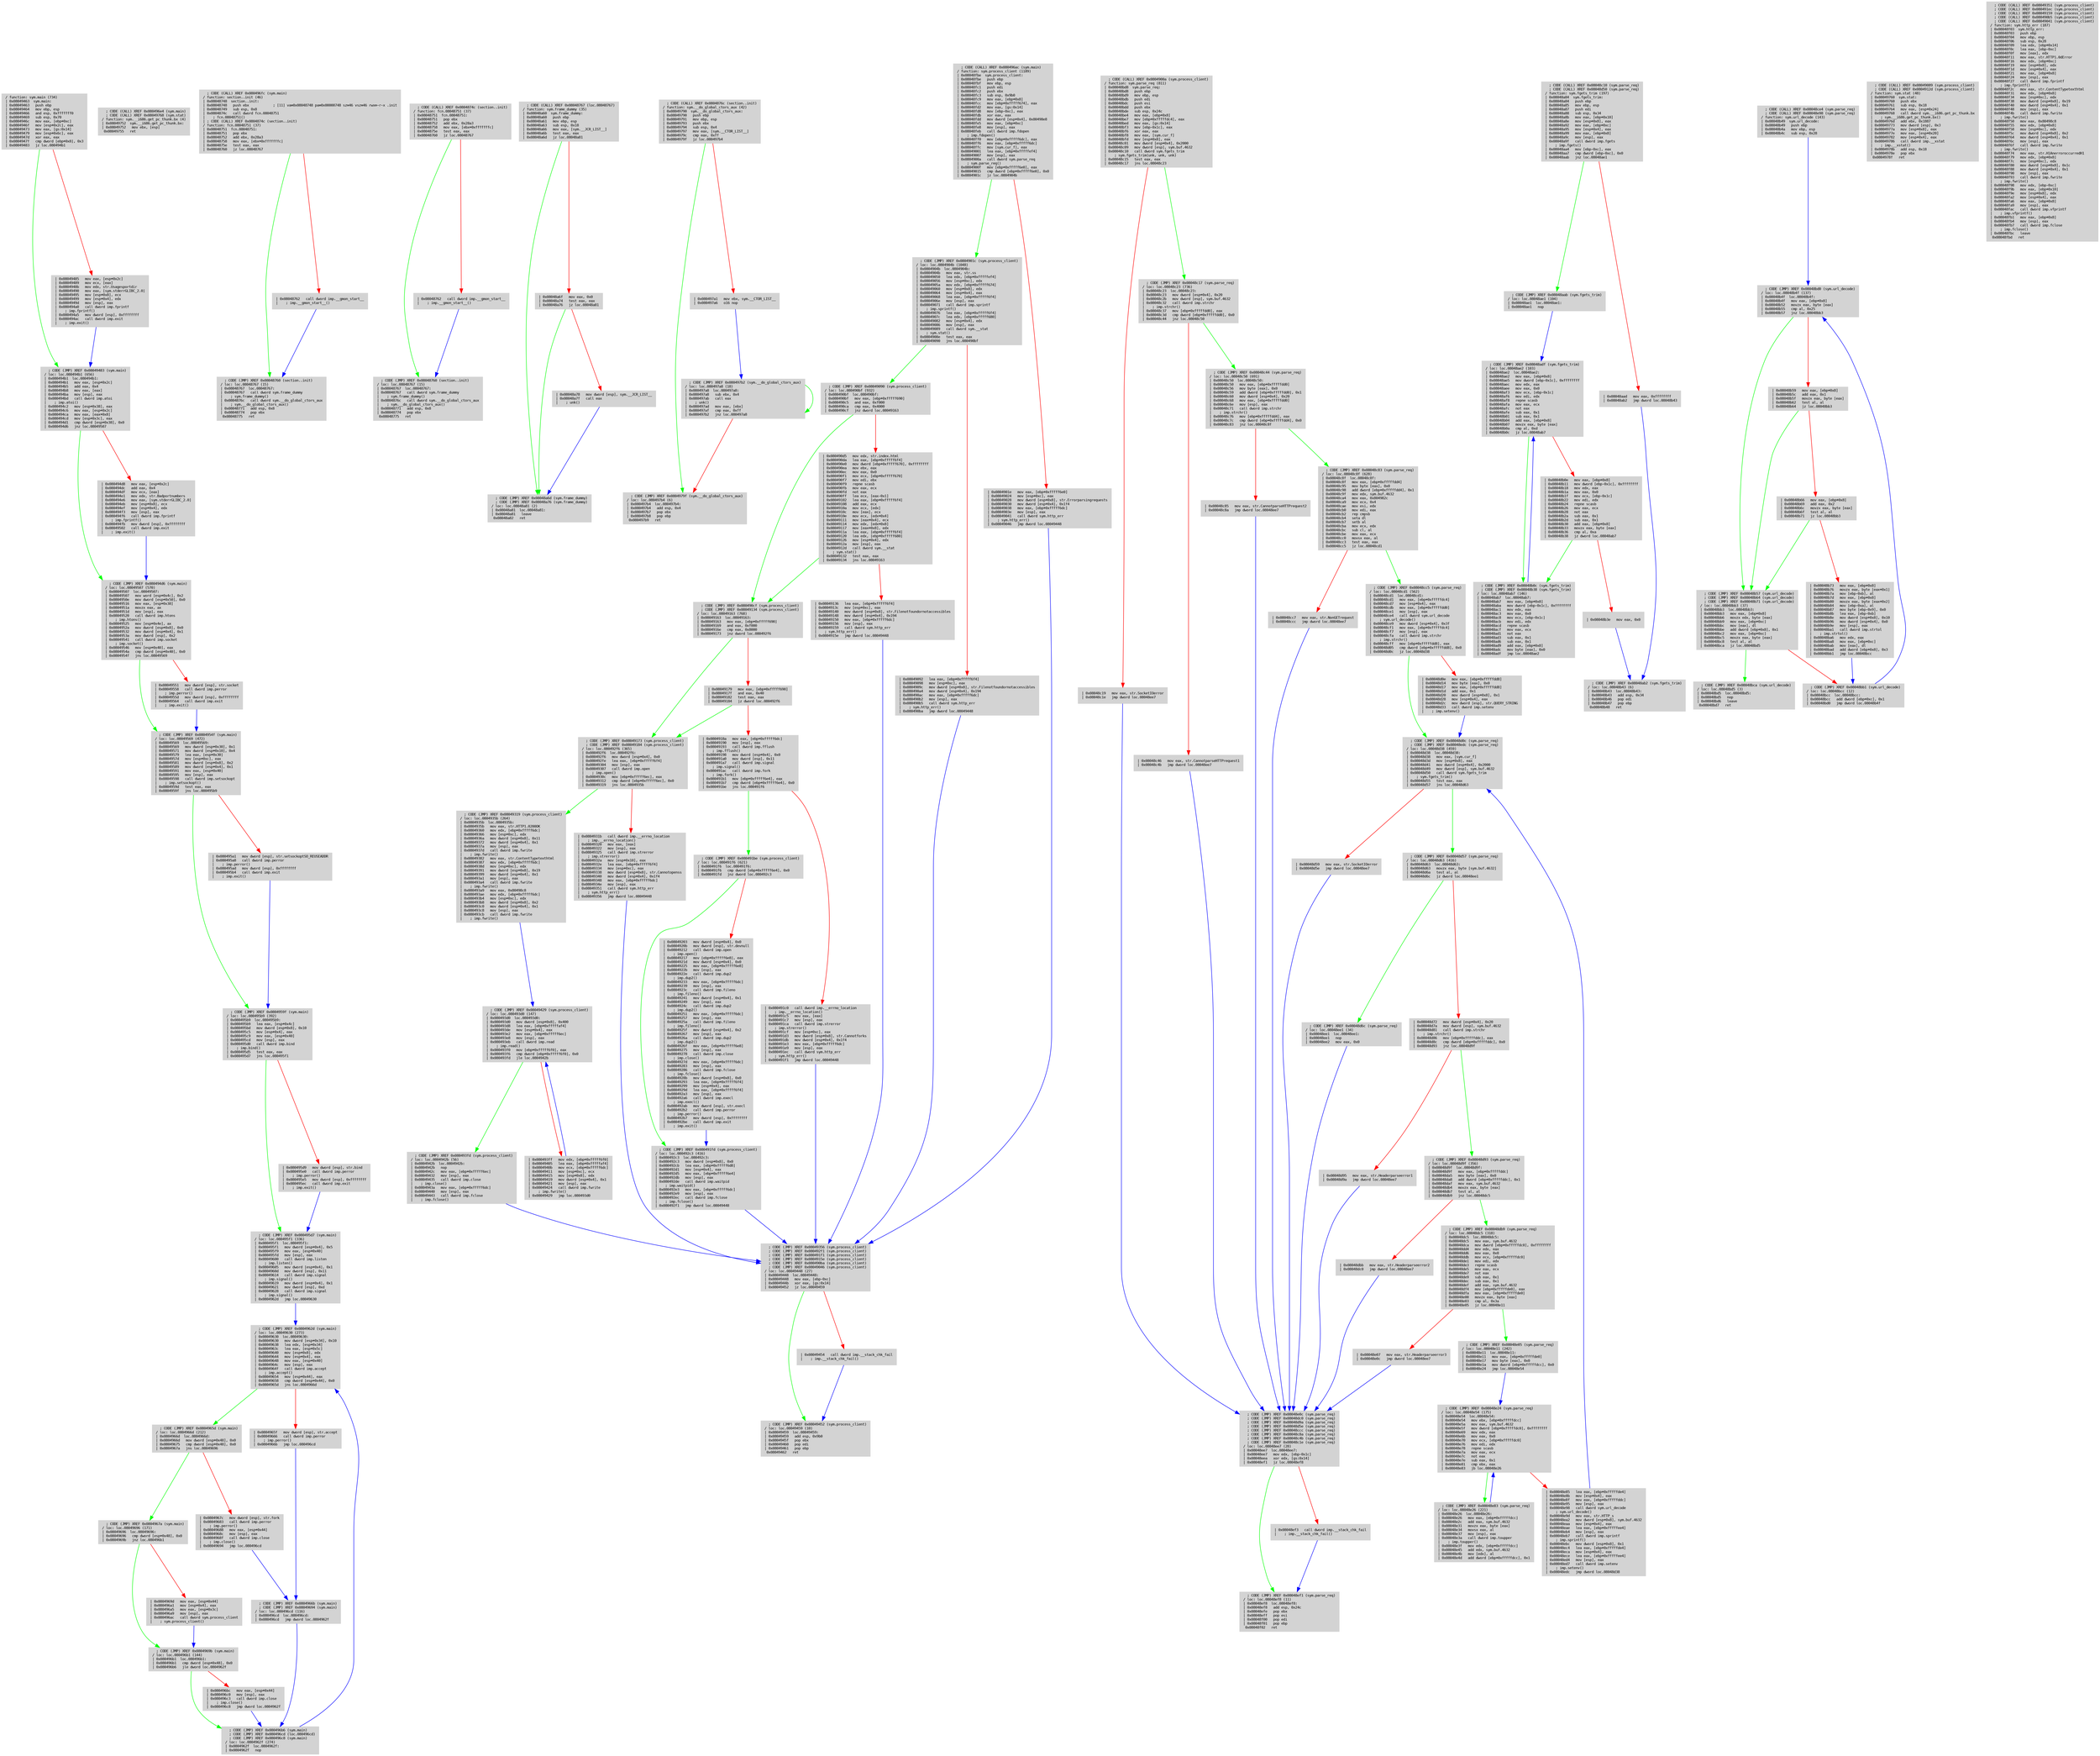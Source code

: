 digraph code {
	graph [bgcolor=white];
	node [color=lightgray, style=filled shape=box fontname="Courier" fontsize="8"];
	"0x08049463_0x08049463" -> "0x08049463_0x080494b1" [color="green"];
	"0x08049463_0x08049463" -> "0x08049463_0x08049485" [color="red"];
 "0x08049463_0x08049463" [URL="sym.main/0x08049463" color="lightgray", label="/ function: sym.main (734)\l| 0x08049463  sym.main:\l| 0x08049463   push ebp\l| 0x08049464   mov ebp, esp\l| 0x08049466   and esp, 0xfffffff0\l| 0x08049469   sub esp, 0x70\l| 0x0804946c   mov eax, [ebp+0xc]\l| 0x0804946f   mov [esp+0x2c], eax\l| 0x08049473   mov eax, [gs:0x14]\l| 0x08049479   mov [esp+0x6c], eax\l| 0x0804947d   xor eax, eax\l| 0x0804947f   cmp dword [ebp+0x8], 0x3\l| 0x08049483   jz loc.080494b1\l"]
	"0x08049463_0x08049485" -> "0x08049463_0x080494b1" [color="blue"];
 "0x08049463_0x08049485" [URL="sym.main/0x08049485" color="lightgray", label="| 0x08049485   mov eax, [esp+0x2c]\l| 0x08049489   mov ecx, [eax]\l| 0x0804948b   mov edx, str.Usagesportdir\l| 0x08049490   mov eax, [sym.stderrGLIBC_2.0]\l| 0x08049495   mov [esp+0x8], ecx\l| 0x08049499   mov [esp+0x4], edx\l| 0x0804949d   mov [esp], eax\l| 0x080494a0   call dword imp.fprintf\l|    ; imp.fprintf()\l| 0x080494a5   mov dword [esp], 0xffffffff\l| 0x080494ac   call dword imp.exit\l|    ; imp.exit()\l"]
	"0x08049463_0x080494b1" -> "0x08049463_0x08049507" [color="green"];
	"0x08049463_0x080494b1" -> "0x08049463_0x080494d8" [color="red"];
 "0x08049463_0x080494b1" [URL="sym.main/0x080494b1" color="lightgray", label="  ; CODE (JMP) XREF 0x08049483 (sym.main)\l/ loc: loc.080494b1 (656)\l| 0x080494b1  loc.080494b1:\l| 0x080494b1   mov eax, [esp+0x2c]\l| 0x080494b5   add eax, 0x4\l| 0x080494b8   mov eax, [eax]\l| 0x080494ba   mov [esp], eax\l| 0x080494bd   call dword imp.atoi\l|    ; imp.atoi()\l| 0x080494c2   mov [esp+0x38], eax\l| 0x080494c6   mov eax, [esp+0x2c]\l| 0x080494ca   mov eax, [eax+0x8]\l| 0x080494cd   mov [esp+0x3c], eax\l| 0x080494d1   cmp dword [esp+0x38], 0x0\l| 0x080494d6   jnz loc.08049507\l"]
	"0x08049463_0x080494d8" -> "0x08049463_0x08049507" [color="blue"];
 "0x08049463_0x080494d8" [URL="sym.main/0x080494d8" color="lightgray", label="| 0x080494d8   mov eax, [esp+0x2c]\l| 0x080494dc   add eax, 0x4\l| 0x080494df   mov ecx, [eax]\l| 0x080494e1   mov edx, str.Badportnumbers\l| 0x080494e6   mov eax, [sym.stderrGLIBC_2.0]\l| 0x080494eb   mov [esp+0x8], ecx\l| 0x080494ef   mov [esp+0x4], edx\l| 0x080494f3   mov [esp], eax\l| 0x080494f6   call dword imp.fprintf\l|    ; imp.fprintf()\l| 0x080494fb   mov dword [esp], 0xffffffff\l| 0x08049502   call dword imp.exit\l|    ; imp.exit()\l"]
	"0x08049463_0x08049507" -> "0x08049463_0x08049569" [color="green"];
	"0x08049463_0x08049507" -> "0x08049463_0x08049551" [color="red"];
 "0x08049463_0x08049507" [URL="sym.main/0x08049507" color="lightgray", label="  ; CODE (JMP) XREF 0x080494d6 (sym.main)\l/ loc: loc.08049507 (570)\l| 0x08049507  loc.08049507:\l| 0x08049507   mov word [esp+0x4c], 0x2\l| 0x0804950e   mov dword [esp+0x50], 0x0\l| 0x08049516   mov eax, [esp+0x38]\l| 0x0804951a   movzx eax, ax\l| 0x0804951d   mov [esp], eax\l| 0x08049520   call dword imp.htons\l|    ; imp.htons()\l| 0x08049525   mov [esp+0x4e], ax\l| 0x0804952a   mov dword [esp+0x8], 0x0\l| 0x08049532   mov dword [esp+0x4], 0x1\l| 0x0804953a   mov dword [esp], 0x2\l| 0x08049541   call dword imp.socket\l|    ; imp.socket()\l| 0x08049546   mov [esp+0x40], eax\l| 0x0804954a   cmp dword [esp+0x40], 0x0\l| 0x0804954f   jns loc.08049569\l"]
	"0x08049463_0x08049551" -> "0x08049463_0x08049569" [color="blue"];
 "0x08049463_0x08049551" [URL="sym.main/0x08049551" color="lightgray", label="| 0x08049551   mov dword [esp], str.socket\l| 0x08049558   call dword imp.perror\l|    ; imp.perror()\l| 0x0804955d   mov dword [esp], 0xffffffff\l| 0x08049564   call dword imp.exit\l|    ; imp.exit()\l"]
	"0x08049463_0x08049569" -> "0x08049463_0x080495b9" [color="green"];
	"0x08049463_0x08049569" -> "0x08049463_0x080495a1" [color="red"];
 "0x08049463_0x08049569" [URL="sym.main/0x08049569" color="lightgray", label="  ; CODE (JMP) XREF 0x0804954f (sym.main)\l/ loc: loc.08049569 (472)\l| 0x08049569  loc.08049569:\l| 0x08049569   mov dword [esp+0x30], 0x1\l| 0x08049571   mov dword [esp+0x10], 0x4\l| 0x08049579   lea eax, [esp+0x30]\l| 0x0804957d   mov [esp+0xc], eax\l| 0x08049581   mov dword [esp+0x8], 0x2\l| 0x08049589   mov dword [esp+0x4], 0x1\l| 0x08049591   mov eax, [esp+0x40]\l| 0x08049595   mov [esp], eax\l| 0x08049598   call dword imp.setsockopt\l|    ; imp.setsockopt()\l| 0x0804959d   test eax, eax\l| 0x0804959f   jns loc.080495b9\l"]
	"0x08049463_0x080495a1" -> "0x08049463_0x080495b9" [color="blue"];
 "0x08049463_0x080495a1" [URL="sym.main/0x080495a1" color="lightgray", label="| 0x080495a1   mov dword [esp], str.setsockoptSO_REUSEADDR\l| 0x080495a8   call dword imp.perror\l|    ; imp.perror()\l| 0x080495ad   mov dword [esp], 0xffffffff\l| 0x080495b4   call dword imp.exit\l|    ; imp.exit()\l"]
	"0x08049463_0x080495b9" -> "0x08049463_0x080495f1" [color="green"];
	"0x08049463_0x080495b9" -> "0x08049463_0x080495d9" [color="red"];
 "0x08049463_0x080495b9" [URL="sym.main/0x080495b9" color="lightgray", label="  ; CODE (JMP) XREF 0x0804959f (sym.main)\l/ loc: loc.080495b9 (392)\l| 0x080495b9  loc.080495b9:\l| 0x080495b9   lea eax, [esp+0x4c]\l| 0x080495bd   mov dword [esp+0x8], 0x10\l| 0x080495c5   mov [esp+0x4], eax\l| 0x080495c9   mov eax, [esp+0x40]\l| 0x080495cd   mov [esp], eax\l| 0x080495d0   call dword imp.bind\l|    ; imp.bind()\l| 0x080495d5   test eax, eax\l| 0x080495d7   jns loc.080495f1\l"]
	"0x08049463_0x080495d9" -> "0x08049463_0x080495f1" [color="blue"];
 "0x08049463_0x080495d9" [URL="sym.main/0x080495d9" color="lightgray", label="| 0x080495d9   mov dword [esp], str.bind\l| 0x080495e0   call dword imp.perror\l|    ; imp.perror()\l| 0x080495e5   mov dword [esp], 0xffffffff\l| 0x080495ec   call dword imp.exit\l|    ; imp.exit()\l"]
	"0x08049463_0x080495f1" -> "0x08049463_0x08049630" [color="blue"];
 "0x08049463_0x080495f1" [URL="sym.main/0x080495f1" color="lightgray", label="  ; CODE (JMP) XREF 0x080495d7 (sym.main)\l/ loc: loc.080495f1 (336)\l| 0x080495f1  loc.080495f1:\l| 0x080495f1   mov dword [esp+0x4], 0x5\l| 0x080495f9   mov eax, [esp+0x40]\l| 0x080495fd   mov [esp], eax\l| 0x08049600   call dword imp.listen\l|    ; imp.listen()\l| 0x08049605   mov dword [esp+0x4], 0x1\l| 0x0804960d   mov dword [esp], 0x11\l| 0x08049614   call dword imp.signal\l|    ; imp.signal()\l| 0x08049619   mov dword [esp+0x4], 0x1\l| 0x08049621   mov dword [esp], 0xd\l| 0x08049628   call dword imp.signal\l|    ; imp.signal()\l| 0x0804962d   jmp loc.08049630\l"]
	"0x08049463_0x0804962f" -> "0x08049463_0x08049630" [color="blue"];
 "0x08049463_0x0804962f" [URL="sym.main/0x0804962f" color="lightgray", label="  ; CODE (JMP) XREF 0x080496b6 (sym.main)\l  ; CODE (JMP) XREF 0x080496cd (loc.080496cd)\l  ; CODE (JMP) XREF 0x080496c8 (sym.main)\l/ loc: loc.0804962f (274)\l| 0x0804962f  loc.0804962f:\l| 0x0804962f   nop\l"]
	"0x08049463_0x08049630" -> "0x08049463_0x0804966d" [color="green"];
	"0x08049463_0x08049630" -> "0x08049463_0x0804965f" [color="red"];
 "0x08049463_0x08049630" [URL="sym.main/0x08049630" color="lightgray", label="  ; CODE (JMP) XREF 0x0804962d (sym.main)\l/ loc: loc.08049630 (273)\l| 0x08049630  loc.08049630:\l| 0x08049630   mov dword [esp+0x34], 0x10\l| 0x08049638   lea edx, [esp+0x34]\l| 0x0804963c   lea eax, [esp+0x5c]\l| 0x08049640   mov [esp+0x8], edx\l| 0x08049644   mov [esp+0x4], eax\l| 0x08049648   mov eax, [esp+0x40]\l| 0x0804964c   mov [esp], eax\l| 0x0804964f   call dword imp.accept\l|    ; imp.accept()\l| 0x08049654   mov [esp+0x44], eax\l| 0x08049658   cmp dword [esp+0x44], 0x0\l| 0x0804965d   jns loc.0804966d\l"]
	"0x08049463_0x0804965f" -> "0x08049463_0x080496cd" [color="blue"];
 "0x08049463_0x0804965f" [URL="sym.main/0x0804965f" color="lightgray", label="| 0x0804965f   mov dword [esp], str.accept\l| 0x08049666   call dword imp.perror\l|    ; imp.perror()\l| 0x0804966b   jmp loc.080496cd\l"]
	"0x08049463_0x0804966d" -> "0x08049463_0x08049696" [color="green"];
	"0x08049463_0x0804966d" -> "0x08049463_0x0804967c" [color="red"];
 "0x08049463_0x0804966d" [URL="sym.main/0x0804966d" color="lightgray", label="  ; CODE (JMP) XREF 0x0804965d (sym.main)\l/ loc: loc.0804966d (212)\l| 0x0804966d  loc.0804966d:\l| 0x0804966d   mov dword [esp+0x48], 0x0\l| 0x08049675   cmp dword [esp+0x48], 0x0\l| 0x0804967a   jns loc.08049696\l"]
	"0x08049463_0x0804967c" -> "0x08049463_0x080496cd" [color="blue"];
 "0x08049463_0x0804967c" [URL="sym.main/0x0804967c" color="lightgray", label="| 0x0804967c   mov dword [esp], str.fork\l| 0x08049683   call dword imp.perror\l|    ; imp.perror()\l| 0x08049688   mov eax, [esp+0x44]\l| 0x0804968c   mov [esp], eax\l| 0x0804968f   call dword imp.close\l|    ; imp.close()\l| 0x08049694   jmp loc.080496cd\l"]
	"0x08049463_0x08049696" -> "0x08049463_0x080496b1" [color="green"];
	"0x08049463_0x08049696" -> "0x08049463_0x0804969d" [color="red"];
 "0x08049463_0x08049696" [URL="sym.main/0x08049696" color="lightgray", label="  ; CODE (JMP) XREF 0x0804967a (sym.main)\l/ loc: loc.08049696 (171)\l| 0x08049696  loc.08049696:\l| 0x08049696   cmp dword [esp+0x48], 0x0\l| 0x0804969b   jnz loc.080496b1\l"]
	"0x08049463_0x0804969d" -> "0x08049463_0x080496b1" [color="blue"];
 "0x08049463_0x0804969d" [URL="sym.main/0x0804969d" color="lightgray", label="| 0x0804969d   mov eax, [esp+0x44]\l| 0x080496a1   mov [esp+0x4], eax\l| 0x080496a5   mov eax, [esp+0x3c]\l| 0x080496a9   mov [esp], eax\l| 0x080496ac   call dword sym.process_client\l|    ; sym.process_client()\l"]
	"0x08049463_0x080496b1" -> "0x08049463_0x0804962f" [color="green"];
	"0x08049463_0x080496b1" -> "0x08049463_0x080496bc" [color="red"];
 "0x08049463_0x080496b1" [URL="sym.main/0x080496b1" color="lightgray", label="  ; CODE (JMP) XREF 0x0804969b (sym.main)\l/ loc: loc.080496b1 (144)\l| 0x080496b1  loc.080496b1:\l| 0x080496b1   cmp dword [esp+0x48], 0x0\l| 0x080496b6   jle dword loc.0804962f\l"]
	"0x08049463_0x080496bc" -> "0x08049463_0x0804962f" [color="blue"];
 "0x08049463_0x080496bc" [URL="sym.main/0x080496bc" color="lightgray", label="| 0x080496bc   mov eax, [esp+0x44]\l| 0x080496c0   mov [esp], eax\l| 0x080496c3   call dword imp.close\l|    ; imp.close()\l| 0x080496c8   jmp dword loc.0804962f\l"]
	"0x08049463_0x080496cd" -> "0x08049463_0x0804962f" [color="blue"];
 "0x08049463_0x080496cd" [URL="sym.main/0x080496cd" color="lightgray", label="  ; CODE (JMP) XREF 0x0804966b (sym.main)\l  ; CODE (JMP) XREF 0x08049694 (sym.main)\l/ loc: loc.080496cd (116)\l| 0x080496cd  loc.080496cd:\l| 0x080496cd   jmp dword loc.0804962f\l"]
 "0x08049752_0x08049752" [URL="sym.__i686.get_pc_thunk.bx/0x08049752" color="lightgray", label="  ; CODE (CALL) XREF 0x080496e4 (sym.main)\l  ; CODE (CALL) XREF 0x08049768 (sym.stat)\l/ function: sym.__i686.get_pc_thunk.bx (4)\l| 0x08049752  sym.__i686.get_pc_thunk.bx:\l| 0x08049752   mov ebx, [esp]\l\ 0x08049755   ret\l"]
	"0x08048748_0x08048748" -> "0x08048748_0x08048767" [color="green"];
	"0x08048748_0x08048748" -> "0x08048748_0x08048762" [color="red"];
 "0x08048748_0x08048748" [URL="section..init/0x08048748" color="lightgray", label="  ; CODE (CALL) XREF 0x080496fc (sym.main)\l/ function: section..init (46)\l| 0x08048748  section..init:\l| 0x08048748   push ebx            ; [11] va=0x08048748 pa=0x00000748 sz=46 vsz=46 rwx=-r-x .init\l| 0x08048749   sub esp, 0x8\l| 0x0804874c   call dword fcn.08048751\l|    ; fcn.08048751()\l| ; CODE (CALL) XREF 0x0804874c (section..init)\l/ function: fcn.08048751 (37)\l| 0x08048751  fcn.08048751:\l| 0x08048751   pop ebx\l| 0x08048752   add ebx, 0x28a3\l| 0x08048758   mov eax, [ebx+0xfffffffc]\l| 0x0804875e   test eax, eax\l| 0x08048760   jz loc.08048767\l"]
	"0x08048748_0x08048762" -> "0x08048748_0x08048767" [color="blue"];
 "0x08048748_0x08048762" [URL="section..init/0x08048762" color="lightgray", label="| 0x08048762   call dword imp.__gmon_start__\l|    ; imp.__gmon_start__()\l"]
 "0x08048748_0x08048767" [URL="section..init/0x08048767" color="lightgray", label="  ; CODE (JMP) XREF 0x08048760 (section..init)\l/ loc: loc.08048767 (15)\l| 0x08048767  loc.08048767:\l| 0x08048767   call dword sym.frame_dummy\l|    ; sym.frame_dummy()\l| 0x0804876c   call dword sym.__do_global_ctors_aux\l|    ; sym.__do_global_ctors_aux()\l| 0x08048771   add esp, 0x8\l| 0x08048774   pop ebx\l\ 0x08048775   ret\l"]
	"0x08048751_0x08048751" -> "0x08048751_0x08048767" [color="green"];
	"0x08048751_0x08048751" -> "0x08048751_0x08048762" [color="red"];
 "0x08048751_0x08048751" [URL="fcn.08048751/0x08048751" color="lightgray", label="  ; CODE (CALL) XREF 0x0804874c (section..init)\l/ function: fcn.08048751 (37)\l| 0x08048751  fcn.08048751:\l| 0x08048751   pop ebx\l| 0x08048752   add ebx, 0x28a3\l| 0x08048758   mov eax, [ebx+0xfffffffc]\l| 0x0804875e   test eax, eax\l| 0x08048760   jz loc.08048767\l"]
	"0x08048751_0x08048762" -> "0x08048751_0x08048767" [color="blue"];
 "0x08048751_0x08048762" [URL="fcn.08048751/0x08048762" color="lightgray", label="| 0x08048762   call dword imp.__gmon_start__\l|    ; imp.__gmon_start__()\l"]
 "0x08048751_0x08048767" [URL="fcn.08048751/0x08048767" color="lightgray", label="  ; CODE (JMP) XREF 0x08048760 (section..init)\l/ loc: loc.08048767 (15)\l| 0x08048767  loc.08048767:\l| 0x08048767   call dword sym.frame_dummy\l|    ; sym.frame_dummy()\l| 0x0804876c   call dword sym.__do_global_ctors_aux\l|    ; sym.__do_global_ctors_aux()\l| 0x08048771   add esp, 0x8\l| 0x08048774   pop ebx\l\ 0x08048775   ret\l"]
	"0x08048a60_0x08048a60" -> "0x08048a60_0x08048a81" [color="green"];
	"0x08048a60_0x08048a60" -> "0x08048a60_0x08048a6f" [color="red"];
 "0x08048a60_0x08048a60" [URL="sym.frame_dummy/0x08048a60" color="lightgray", label="  ; CODE (CALL) XREF 0x08048767 (loc.08048767)\l/ function: sym.frame_dummy (35)\l| 0x08048a60  sym.frame_dummy:\l| 0x08048a60   push ebp\l| 0x08048a61   mov ebp, esp\l| 0x08048a63   sub esp, 0x18\l| 0x08048a66   mov eax, [sym.__JCR_LIST__]\l| 0x08048a6b   test eax, eax\l| 0x08048a6d   jz loc.08048a81\l"]
	"0x08048a60_0x08048a6f" -> "0x08048a60_0x08048a81" [color="green"];
	"0x08048a60_0x08048a6f" -> "0x08048a60_0x08048a78" [color="red"];
 "0x08048a60_0x08048a6f" [URL="sym.frame_dummy/0x08048a6f" color="lightgray", label="| 0x08048a6f   mov eax, 0x0\l| 0x08048a74   test eax, eax\l| 0x08048a76   jz loc.08048a81\l"]
	"0x08048a60_0x08048a78" -> "0x08048a60_0x08048a81" [color="blue"];
 "0x08048a60_0x08048a78" [URL="sym.frame_dummy/0x08048a78" color="lightgray", label="| 0x08048a78   mov dword [esp], sym.__JCR_LIST__\l| 0x08048a7f   call eax\l|    ; unk()\l"]
 "0x08048a60_0x08048a81" [URL="sym.frame_dummy/0x08048a81" color="lightgray", label="  ; CODE (JMP) XREF 0x08048a6d (sym.frame_dummy)\l  ; CODE (JMP) XREF 0x08048a76 (sym.frame_dummy)\l/ loc: loc.08048a81 (2)\l| 0x08048a81  loc.08048a81:\l| 0x08048a81   leave\l\ 0x08048a82   ret\l"]
	"0x08049790_0x08049790" -> "0x08049790_0x080497b4" [color="green"];
	"0x08049790_0x08049790" -> "0x08049790_0x080497a1" [color="red"];
 "0x08049790_0x08049790" [URL="sym.__do_global_ctors_aux/0x08049790" color="lightgray", label="  ; CODE (CALL) XREF 0x0804876c (section..init)\l/ function: sym.__do_global_ctors_aux (42)\l| 0x08049790  sym.__do_global_ctors_aux:\l| 0x08049790   push ebp\l| 0x08049791   mov ebp, esp\l| 0x08049793   push ebx\l| 0x08049794   sub esp, 0x4\l| 0x08049797   mov eax, [sym.__CTOR_LIST__]\l| 0x0804979c   cmp eax, 0xff\l| 0x0804979f   jz loc.080497b4\l"]
	"0x08049790_0x080497a1" -> "0x08049790_0x080497a8" [color="blue"];
 "0x08049790_0x080497a1" [URL="sym.__do_global_ctors_aux/0x080497a1" color="lightgray", label="| 0x080497a1   mov ebx, sym.__CTOR_LIST__\l| 0x080497a6   o16 nop\l"]
	"0x08049790_0x080497a8" -> "0x08049790_0x080497a8" [color="green"];
	"0x08049790_0x080497a8" -> "0x08049790_0x080497b4" [color="red"];
 "0x08049790_0x080497a8" [URL="sym.__do_global_ctors_aux/0x080497a8" color="lightgray", label="  ; CODE (JMP) XREF 0x080497b2 (sym.__do_global_ctors_aux)\l/ loc: loc.080497a8 (18)\l| 0x080497a8  loc.080497a8:\l| 0x080497a8   sub ebx, 0x4\l| 0x080497ab   call eax\l|    ; unk()\l| 0x080497ad   mov eax, [ebx]\l| 0x080497af   cmp eax, 0xff\l| 0x080497b2   jnz loc.080497a8\l"]
 "0x08049790_0x080497b4" [URL="sym.__do_global_ctors_aux/0x080497b4" color="lightgray", label="  ; CODE (JMP) XREF 0x0804979f (sym.__do_global_ctors_aux)\l/ loc: loc.080497b4 (6)\l| 0x080497b4  loc.080497b4:\l| 0x080497b4   add esp, 0x4\l| 0x080497b7   pop ebx\l| 0x080497b8   pop ebp\l\ 0x080497b9   ret\l"]
	"0x08048fbe_0x08048fbe" -> "0x08048fbe_0x0804904b" [color="green"];
	"0x08048fbe_0x08048fbe" -> "0x08048fbe_0x0804901e" [color="red"];
 "0x08048fbe_0x08048fbe" [URL="sym.process_client/0x08048fbe" color="lightgray", label="  ; CODE (CALL) XREF 0x080496ac (sym.main)\l/ function: sym.process_client (1189)\l| 0x08048fbe  sym.process_client:\l| 0x08048fbe   push ebp\l| 0x08048fbf   mov ebp, esp\l| 0x08048fc1   push edi\l| 0x08048fc2   push ebx\l| 0x08048fc3   sub esp, 0x9b0\l| 0x08048fc9   mov eax, [ebp+0x8]\l| 0x08048fcc   mov [ebp+0xfffff674], eax\l| 0x08048fd2   mov eax, [gs:0x14]\l| 0x08048fd8   mov [ebp-0xc], eax\l| 0x08048fdb   xor eax, eax\l| 0x08048fdd   mov dword [esp+0x4], 0x80498e8\l| 0x08048fe5   mov eax, [ebp+0xc]\l| 0x08048fe8   mov [esp], eax\l| 0x08048feb   call dword imp.fdopen\l|    ; imp.fdopen()\l| 0x08048ff0   mov [ebp+0xfffff6dc], eax\l| 0x08048ff6   mov eax, [ebp+0xfffff6dc]\l| 0x08048ffc   mov [sym.cur_f], eax\l| 0x08049001   lea eax, [ebp+0xfffffef4]\l| 0x08049007   mov [esp], eax\l| 0x0804900a   call dword sym.parse_req\l|    ; sym.parse_req()\l| 0x0804900f   mov [ebp+0xfffff6e0], eax\l| 0x08049015   cmp dword [ebp+0xfffff6e0], 0x0\l| 0x0804901c   jz loc.0804904b\l"]
	"0x08048fbe_0x0804901e" -> "0x08048fbe_0x08049448" [color="blue"];
 "0x08048fbe_0x0804901e" [URL="sym.process_client/0x0804901e" color="lightgray", label="| 0x0804901e   mov eax, [ebp+0xfffff6e0]\l| 0x08049024   mov [esp+0xc], eax\l| 0x08049028   mov dword [esp+0x8], str.Errorparsingrequests\l| 0x08049030   mov dword [esp+0x4], 0x1f4\l| 0x08049038   mov eax, [ebp+0xfffff6dc]\l| 0x0804903e   mov [esp], eax\l| 0x08049041   call dword sym.http_err\l|    ; sym.http_err()\l| 0x08049046   jmp dword loc.08049448\l"]
	"0x08048fbe_0x0804904b" -> "0x08048fbe_0x080490bf" [color="green"];
	"0x08048fbe_0x0804904b" -> "0x08048fbe_0x08049092" [color="red"];
 "0x08048fbe_0x0804904b" [URL="sym.process_client/0x0804904b" color="lightgray", label="  ; CODE (JMP) XREF 0x0804901c (sym.process_client)\l/ loc: loc.0804904b (1048)\l| 0x0804904b  loc.0804904b:\l| 0x0804904b   mov eax, str.ss\l| 0x08049050   lea edx, [ebp+0xfffffef4]\l| 0x08049056   mov [esp+0xc], edx\l| 0x0804905a   mov edx, [ebp+0xfffff674]\l| 0x08049060   mov [esp+0x8], edx\l| 0x08049064   mov [esp+0x4], eax\l| 0x08049068   lea eax, [ebp+0xfffff6f4]\l| 0x0804906e   mov [esp], eax\l| 0x08049071   call dword imp.sprintf\l|    ; imp.sprintf()\l| 0x08049076   lea eax, [ebp+0xfffff6f4]\l| 0x0804907c   lea edx, [ebp+0xfffff680]\l| 0x08049082   mov [esp+0x4], edx\l| 0x08049086   mov [esp], eax\l| 0x08049089   call dword sym.__stat\l|    ; sym.stat()\l| 0x0804908e   test eax, eax\l| 0x08049090   jns loc.080490bf\l"]
	"0x08048fbe_0x08049092" -> "0x08048fbe_0x08049448" [color="blue"];
 "0x08048fbe_0x08049092" [URL="sym.process_client/0x08049092" color="lightgray", label="| 0x08049092   lea eax, [ebp+0xfffff6f4]\l| 0x08049098   mov [esp+0xc], eax\l| 0x0804909c   mov dword [esp+0x8], str.Filenotfoundornotaccessibles\l| 0x080490a4   mov dword [esp+0x4], 0x194\l| 0x080490ac   mov eax, [ebp+0xfffff6dc]\l| 0x080490b2   mov [esp], eax\l| 0x080490b5   call dword sym.http_err\l|    ; sym.http_err()\l| 0x080490ba   jmp dword loc.08049448\l"]
	"0x08048fbe_0x080490bf" -> "0x08048fbe_0x08049163" [color="green"];
	"0x08048fbe_0x080490bf" -> "0x08048fbe_0x080490d5" [color="red"];
 "0x08048fbe_0x080490bf" [URL="sym.process_client/0x080490bf" color="lightgray", label="  ; CODE (JMP) XREF 0x08049090 (sym.process_client)\l/ loc: loc.080490bf (932)\l| 0x080490bf  loc.080490bf:\l| 0x080490bf   mov eax, [ebp+0xfffff690]\l| 0x080490c5   and eax, 0xf000\l| 0x080490ca   cmp eax, 0x4000\l| 0x080490cf   jnz dword loc.08049163\l"]
	"0x08048fbe_0x080490d5" -> "0x08048fbe_0x08049163" [color="green"];
	"0x08048fbe_0x080490d5" -> "0x08048fbe_0x08049136" [color="red"];
 "0x08048fbe_0x080490d5" [URL="sym.process_client/0x080490d5" color="lightgray", label="| 0x080490d5   mov edx, str.index.html\l| 0x080490da   lea eax, [ebp+0xfffff6f4]\l| 0x080490e0   mov dword [ebp+0xfffff670], 0xffffffff\l| 0x080490ea   mov ebx, eax\l| 0x080490ec   mov eax, 0x0\l| 0x080490f1   mov ecx, [ebp+0xfffff670]\l| 0x080490f7   mov edi, ebx\l| 0x080490f9   repne scasb\l| 0x080490fb   mov eax, ecx\l| 0x080490fd   not eax\l| 0x080490ff   lea ecx, [eax-0x1]\l| 0x08049102   lea eax, [ebp+0xfffff6f4]\l| 0x08049108   add eax, ecx\l| 0x0804910a   mov ecx, [edx]\l| 0x0804910c   mov [eax], ecx\l| 0x0804910e   mov ecx, [edx+0x4]\l| 0x08049111   mov [eax+0x4], ecx\l| 0x08049114   mov edx, [edx+0x8]\l| 0x08049117   mov [eax+0x8], edx\l| 0x0804911a   lea eax, [ebp+0xfffff6f4]\l| 0x08049120   lea edx, [ebp+0xfffff680]\l| 0x08049126   mov [esp+0x4], edx\l| 0x0804912a   mov [esp], eax\l| 0x0804912d   call dword sym.__stat\l|    ; sym.stat()\l| 0x08049132   test eax, eax\l| 0x08049134   jns loc.08049163\l"]
	"0x08048fbe_0x08049136" -> "0x08048fbe_0x08049448" [color="blue"];
 "0x08048fbe_0x08049136" [URL="sym.process_client/0x08049136" color="lightgray", label="| 0x08049136   lea eax, [ebp+0xfffff6f4]\l| 0x0804913c   mov [esp+0xc], eax\l| 0x08049140   mov dword [esp+0x8], str.Filenotfoundornotaccessibles\l| 0x08049148   mov dword [esp+0x4], 0x194\l| 0x08049150   mov eax, [ebp+0xfffff6dc]\l| 0x08049156   mov [esp], eax\l| 0x08049159   call dword sym.http_err\l|    ; sym.http_err()\l| 0x0804915e   jmp dword loc.08049448\l"]
	"0x08048fbe_0x08049163" -> "0x08048fbe_0x080492f6" [color="green"];
	"0x08048fbe_0x08049163" -> "0x08048fbe_0x08049179" [color="red"];
 "0x08048fbe_0x08049163" [URL="sym.process_client/0x08049163" color="lightgray", label="  ; CODE (JMP) XREF 0x080490cf (sym.process_client)\l  ; CODE (JMP) XREF 0x08049134 (sym.process_client)\l/ loc: loc.08049163 (768)\l| 0x08049163  loc.08049163:\l| 0x08049163   mov eax, [ebp+0xfffff690]\l| 0x08049169   and eax, 0xf000\l| 0x0804916e   cmp eax, 0x8000\l| 0x08049173   jnz dword loc.080492f6\l"]
	"0x08048fbe_0x08049179" -> "0x08048fbe_0x080492f6" [color="green"];
	"0x08048fbe_0x08049179" -> "0x08048fbe_0x0804918a" [color="red"];
 "0x08048fbe_0x08049179" [URL="sym.process_client/0x08049179" color="lightgray", label="| 0x08049179   mov eax, [ebp+0xfffff690]\l| 0x0804917f   and eax, 0x40\l| 0x08049182   test eax, eax\l| 0x08049184   jz dword loc.080492f6\l"]
	"0x08048fbe_0x0804918a" -> "0x08048fbe_0x080491f6" [color="green"];
	"0x08048fbe_0x0804918a" -> "0x08048fbe_0x080491c0" [color="red"];
 "0x08048fbe_0x0804918a" [URL="sym.process_client/0x0804918a" color="lightgray", label="| 0x0804918a   mov eax, [ebp+0xfffff6dc]\l| 0x08049190   mov [esp], eax\l| 0x08049193   call dword imp.fflush\l|    ; imp.fflush()\l| 0x08049198   mov dword [esp+0x4], 0x0\l| 0x080491a0   mov dword [esp], 0x11\l| 0x080491a7   call dword imp.signal\l|    ; imp.signal()\l| 0x080491ac   call dword imp.fork\l|    ; imp.fork()\l| 0x080491b1   mov [ebp+0xfffff6e4], eax\l| 0x080491b7   cmp dword [ebp+0xfffff6e4], 0x0\l| 0x080491be   jns loc.080491f6\l"]
	"0x08048fbe_0x080491c0" -> "0x08048fbe_0x08049448" [color="blue"];
 "0x08048fbe_0x080491c0" [URL="sym.process_client/0x080491c0" color="lightgray", label="| 0x080491c0   call dword imp.__errno_location\l|    ; imp.__errno_location()\l| 0x080491c5   mov eax, [eax]\l| 0x080491c7   mov [esp], eax\l| 0x080491ca   call dword imp.strerror\l|    ; imp.strerror()\l| 0x080491cf   mov [esp+0xc], eax\l| 0x080491d3   mov dword [esp+0x8], str.Cannotforks\l| 0x080491db   mov dword [esp+0x4], 0x1f4\l| 0x080491e3   mov eax, [ebp+0xfffff6dc]\l| 0x080491e9   mov [esp], eax\l| 0x080491ec   call dword sym.http_err\l|    ; sym.http_err()\l| 0x080491f1   jmp dword loc.08049448\l"]
	"0x08048fbe_0x080491f6" -> "0x08048fbe_0x080492c3" [color="green"];
	"0x08048fbe_0x080491f6" -> "0x08048fbe_0x08049203" [color="red"];
 "0x08048fbe_0x080491f6" [URL="sym.process_client/0x080491f6" color="lightgray", label="  ; CODE (JMP) XREF 0x080491be (sym.process_client)\l/ loc: loc.080491f6 (621)\l| 0x080491f6  loc.080491f6:\l| 0x080491f6   cmp dword [ebp+0xfffff6e4], 0x0\l| 0x080491fd   jnz dword loc.080492c3\l"]
	"0x08048fbe_0x08049203" -> "0x08048fbe_0x080492c3" [color="blue"];
 "0x08048fbe_0x08049203" [URL="sym.process_client/0x08049203" color="lightgray", label="| 0x08049203   mov dword [esp+0x4], 0x0\l| 0x0804920b   mov dword [esp], str.devnull\l| 0x08049212   call dword imp.open\l|    ; imp.open()\l| 0x08049217   mov [ebp+0xfffff6e8], eax\l| 0x0804921d   mov dword [esp+0x4], 0x0\l| 0x08049225   mov eax, [ebp+0xfffff6e8]\l| 0x0804922b   mov [esp], eax\l| 0x0804922e   call dword imp.dup2\l|    ; imp.dup2()\l| 0x08049233   mov eax, [ebp+0xfffff6dc]\l| 0x08049239   mov [esp], eax\l| 0x0804923c   call dword imp.fileno\l|    ; imp.fileno()\l| 0x08049241   mov dword [esp+0x4], 0x1\l| 0x08049249   mov [esp], eax\l| 0x0804924c   call dword imp.dup2\l|    ; imp.dup2()\l| 0x08049251   mov eax, [ebp+0xfffff6dc]\l| 0x08049257   mov [esp], eax\l| 0x0804925a   call dword imp.fileno\l|    ; imp.fileno()\l| 0x0804925f   mov dword [esp+0x4], 0x2\l| 0x08049267   mov [esp], eax\l| 0x0804926a   call dword imp.dup2\l|    ; imp.dup2()\l| 0x0804926f   mov eax, [ebp+0xfffff6e8]\l| 0x08049275   mov [esp], eax\l| 0x08049278   call dword imp.close\l|    ; imp.close()\l| 0x0804927d   mov eax, [ebp+0xfffff6dc]\l| 0x08049283   mov [esp], eax\l| 0x08049286   call dword imp.fclose\l|    ; imp.fclose()\l| 0x0804928b   mov dword [esp+0x8], 0x0\l| 0x08049293   lea eax, [ebp+0xfffff6f4]\l| 0x08049299   mov [esp+0x4], eax\l| 0x0804929d   lea eax, [ebp+0xfffff6f4]\l| 0x080492a3   mov [esp], eax\l| 0x080492a6   call dword imp.execl\l|    ; imp.execl()\l| 0x080492ab   mov dword [esp], str.execl\l| 0x080492b2   call dword imp.perror\l|    ; imp.perror()\l| 0x080492b7   mov dword [esp], 0xffffffff\l| 0x080492be   call dword imp.exit\l|    ; imp.exit()\l"]
	"0x08048fbe_0x080492c3" -> "0x08048fbe_0x08049448" [color="blue"];
 "0x08048fbe_0x080492c3" [URL="sym.process_client/0x080492c3" color="lightgray", label="  ; CODE (JMP) XREF 0x080491fd (sym.process_client)\l/ loc: loc.080492c3 (416)\l| 0x080492c3  loc.080492c3:\l| 0x080492c3   mov dword [esp+0x8], 0x0\l| 0x080492cb   lea eax, [ebp+0xfffff6d8]\l| 0x080492d1   mov [esp+0x4], eax\l| 0x080492d5   mov eax, [ebp+0xfffff6e4]\l| 0x080492db   mov [esp], eax\l| 0x080492de   call dword imp.waitpid\l|    ; imp.waitpid()\l| 0x080492e3   mov eax, [ebp+0xfffff6dc]\l| 0x080492e9   mov [esp], eax\l| 0x080492ec   call dword imp.fclose\l|    ; imp.fclose()\l| 0x080492f1   jmp dword loc.08049448\l"]
	"0x08048fbe_0x080492f6" -> "0x08048fbe_0x0804935b" [color="green"];
	"0x08048fbe_0x080492f6" -> "0x08048fbe_0x0804931b" [color="red"];
 "0x08048fbe_0x080492f6" [URL="sym.process_client/0x080492f6" color="lightgray", label="  ; CODE (JMP) XREF 0x08049173 (sym.process_client)\l  ; CODE (JMP) XREF 0x08049184 (sym.process_client)\l/ loc: loc.080492f6 (365)\l| 0x080492f6  loc.080492f6:\l| 0x080492f6   mov dword [esp+0x4], 0x0\l| 0x080492fe   lea eax, [ebp+0xfffff6f4]\l| 0x08049304   mov [esp], eax\l| 0x08049307   call dword imp.open\l|    ; imp.open()\l| 0x0804930c   mov [ebp+0xfffff6ec], eax\l| 0x08049312   cmp dword [ebp+0xfffff6ec], 0x0\l| 0x08049319   jns loc.0804935b\l"]
	"0x08048fbe_0x0804931b" -> "0x08048fbe_0x08049448" [color="blue"];
 "0x08048fbe_0x0804931b" [URL="sym.process_client/0x0804931b" color="lightgray", label="| 0x0804931b   call dword imp.__errno_location\l|    ; imp.__errno_location()\l| 0x08049320   mov eax, [eax]\l| 0x08049322   mov [esp], eax\l| 0x08049325   call dword imp.strerror\l|    ; imp.strerror()\l| 0x0804932a   mov [esp+0x10], eax\l| 0x0804932e   lea eax, [ebp+0xfffff6f4]\l| 0x08049334   mov [esp+0xc], eax\l| 0x08049338   mov dword [esp+0x8], str.Cannotopenss\l| 0x08049340   mov dword [esp+0x4], 0x1f4\l| 0x08049348   mov eax, [ebp+0xfffff6dc]\l| 0x0804934e   mov [esp], eax\l| 0x08049351   call dword sym.http_err\l|    ; sym.http_err()\l| 0x08049356   jmp dword loc.08049448\l"]
	"0x08048fbe_0x0804935b" -> "0x08048fbe_0x080493d0" [color="blue"];
 "0x08048fbe_0x0804935b" [URL="sym.process_client/0x0804935b" color="lightgray", label="  ; CODE (JMP) XREF 0x08049319 (sym.process_client)\l/ loc: loc.0804935b (264)\l| 0x0804935b  loc.0804935b:\l| 0x0804935b   mov eax, str.HTTP1.0200OK\l| 0x08049360   mov edx, [ebp+0xfffff6dc]\l| 0x08049366   mov [esp+0xc], edx\l| 0x0804936a   mov dword [esp+0x8], 0x11\l| 0x08049372   mov dword [esp+0x4], 0x1\l| 0x0804937a   mov [esp], eax\l| 0x0804937d   call dword imp.fwrite\l|    ; imp.fwrite()\l| 0x08049382   mov eax, str.ContentTypetexthtml\l| 0x08049387   mov edx, [ebp+0xfffff6dc]\l| 0x0804938d   mov [esp+0xc], edx\l| 0x08049391   mov dword [esp+0x8], 0x19\l| 0x08049399   mov dword [esp+0x4], 0x1\l| 0x080493a1   mov [esp], eax\l| 0x080493a4   call dword imp.fwrite\l|    ; imp.fwrite()\l| 0x080493a9   mov eax, 0x80498c8\l| 0x080493ae   mov edx, [ebp+0xfffff6dc]\l| 0x080493b4   mov [esp+0xc], edx\l| 0x080493b8   mov dword [esp+0x8], 0x2\l| 0x080493c0   mov dword [esp+0x4], 0x1\l| 0x080493c8   mov [esp], eax\l| 0x080493cb   call dword imp.fwrite\l|    ; imp.fwrite()\l"]
	"0x08048fbe_0x080493d0" -> "0x08048fbe_0x0804942b" [color="green"];
	"0x08048fbe_0x080493d0" -> "0x08048fbe_0x080493ff" [color="red"];
 "0x08048fbe_0x080493d0" [URL="sym.process_client/0x080493d0" color="lightgray", label="  ; CODE (JMP) XREF 0x08049429 (sym.process_client)\l/ loc: loc.080493d0 (147)\l| 0x080493d0  loc.080493d0:\l| 0x080493d0   mov dword [esp+0x8], 0x400\l| 0x080493d8   lea eax, [ebp+0xfffffaf4]\l| 0x080493de   mov [esp+0x4], eax\l| 0x080493e2   mov eax, [ebp+0xfffff6ec]\l| 0x080493e8   mov [esp], eax\l| 0x080493eb   call dword imp.read\l|    ; imp.read()\l| 0x080493f0   mov [ebp+0xfffff6f0], eax\l| 0x080493f6   cmp dword [ebp+0xfffff6f0], 0x0\l| 0x080493fd   jle loc.0804942b\l"]
	"0x08048fbe_0x080493ff" -> "0x08048fbe_0x080493d0" [color="blue"];
 "0x08048fbe_0x080493ff" [URL="sym.process_client/0x080493ff" color="lightgray", label="| 0x080493ff   mov edx, [ebp+0xfffff6f0]\l| 0x08049405   lea eax, [ebp+0xfffffaf4]\l| 0x0804940b   mov ecx, [ebp+0xfffff6dc]\l| 0x08049411   mov [esp+0xc], ecx\l| 0x08049415   mov [esp+0x8], edx\l| 0x08049419   mov dword [esp+0x4], 0x1\l| 0x08049421   mov [esp], eax\l| 0x08049424   call dword imp.fwrite\l|    ; imp.fwrite()\l| 0x08049429   jmp loc.080493d0\l"]
	"0x08048fbe_0x0804942b" -> "0x08048fbe_0x08049448" [color="blue"];
 "0x08048fbe_0x0804942b" [URL="sym.process_client/0x0804942b" color="lightgray", label="  ; CODE (JMP) XREF 0x080493fd (sym.process_client)\l/ loc: loc.0804942b (56)\l| 0x0804942b  loc.0804942b:\l| 0x0804942b   nop\l| 0x0804942c   mov eax, [ebp+0xfffff6ec]\l| 0x08049432   mov [esp], eax\l| 0x08049435   call dword imp.close\l|    ; imp.close()\l| 0x0804943a   mov eax, [ebp+0xfffff6dc]\l| 0x08049440   mov [esp], eax\l| 0x08049443   call dword imp.fclose\l|    ; imp.fclose()\l"]
	"0x08048fbe_0x08049448" -> "0x08048fbe_0x08049459" [color="green"];
	"0x08048fbe_0x08049448" -> "0x08048fbe_0x08049454" [color="red"];
 "0x08048fbe_0x08049448" [URL="sym.process_client/0x08049448" color="lightgray", label="  ; CODE (JMP) XREF 0x08049356 (sym.process_client)\l  ; CODE (JMP) XREF 0x080492f1 (sym.process_client)\l  ; CODE (JMP) XREF 0x080491f1 (sym.process_client)\l  ; CODE (JMP) XREF 0x0804915e (sym.process_client)\l  ; CODE (JMP) XREF 0x080490ba (sym.process_client)\l  ; CODE (JMP) XREF 0x08049046 (sym.process_client)\l/ loc: loc.08049448 (27)\l| 0x08049448  loc.08049448:\l| 0x08049448   mov eax, [ebp-0xc]\l| 0x0804944b   xor eax, [gs:0x14]\l| 0x08049452   jz loc.08049459\l"]
	"0x08048fbe_0x08049454" -> "0x08048fbe_0x08049459" [color="blue"];
 "0x08048fbe_0x08049454" [URL="sym.process_client/0x08049454" color="lightgray", label="| 0x08049454   call dword imp.__stack_chk_fail\l|    ; imp.__stack_chk_fail()\l"]
 "0x08048fbe_0x08049459" [URL="sym.process_client/0x08049459" color="lightgray", label="  ; CODE (JMP) XREF 0x08049452 (sym.process_client)\l/ loc: loc.08049459 (10)\l| 0x08049459  loc.08049459:\l| 0x08049459   add esp, 0x9b0\l| 0x0804945f   pop ebx\l| 0x08049460   pop edi\l| 0x08049461   pop ebp\l\ 0x08049462   ret\l"]
	"0x08048bd8_0x08048bd8" -> "0x08048bd8_0x08048c23" [color="green"];
	"0x08048bd8_0x08048bd8" -> "0x08048bd8_0x08048c19" [color="red"];
 "0x08048bd8_0x08048bd8" [URL="sym.parse_req/0x08048bd8" color="lightgray", label="  ; CODE (CALL) XREF 0x0804900a (sym.process_client)\l/ function: sym.parse_req (811)\l| 0x08048bd8  sym.parse_req:\l| 0x08048bd8   push ebp\l| 0x08048bd9   mov ebp, esp\l| 0x08048bdb   push edi\l| 0x08048bdc   push esi\l| 0x08048bdd   push ebx\l| 0x08048bde   sub esp, 0x24c\l| 0x08048be4   mov eax, [ebp+0x8]\l| 0x08048be7   mov [ebp+0xfffffdc4], eax\l| 0x08048bed   mov eax, [gs:0x14]\l| 0x08048bf3   mov [ebp-0x1c], eax\l| 0x08048bf6   xor eax, eax\l| 0x08048bf8   mov eax, [sym.cur_f]\l| 0x08048bfd   mov [esp+0x8], eax\l| 0x08048c01   mov dword [esp+0x4], 0x2000\l| 0x08048c09   mov dword [esp], sym.buf.4632\l| 0x08048c10   call dword sym.fgets_trim\l|    ; sym.fgets_trim(unk, unk, unk)\l| 0x08048c15   test eax, eax\l| 0x08048c17   jns loc.08048c23\l"]
	"0x08048bd8_0x08048c19" -> "0x08048bd8_0x08048ee7" [color="blue"];
 "0x08048bd8_0x08048c19" [URL="sym.parse_req/0x08048c19" color="lightgray", label="| 0x08048c19   mov eax, str.SocketIOerror\l| 0x08048c1e   jmp dword loc.08048ee7\l"]
	"0x08048bd8_0x08048c23" -> "0x08048bd8_0x08048c50" [color="green"];
	"0x08048bd8_0x08048c23" -> "0x08048bd8_0x08048c46" [color="red"];
 "0x08048bd8_0x08048c23" [URL="sym.parse_req/0x08048c23" color="lightgray", label="  ; CODE (JMP) XREF 0x08048c17 (sym.parse_req)\l/ loc: loc.08048c23 (736)\l| 0x08048c23  loc.08048c23:\l| 0x08048c23   mov dword [esp+0x4], 0x20\l| 0x08048c2b   mov dword [esp], sym.buf.4632\l| 0x08048c32   call dword imp.strchr\l|    ; imp.strchr()\l| 0x08048c37   mov [ebp+0xfffffdd0], eax\l| 0x08048c3d   cmp dword [ebp+0xfffffdd0], 0x0\l| 0x08048c44   jnz loc.08048c50\l"]
	"0x08048bd8_0x08048c46" -> "0x08048bd8_0x08048ee7" [color="blue"];
 "0x08048bd8_0x08048c46" [URL="sym.parse_req/0x08048c46" color="lightgray", label="| 0x08048c46   mov eax, str.CannotparseHTTPrequest1\l| 0x08048c4b   jmp dword loc.08048ee7\l"]
	"0x08048bd8_0x08048c50" -> "0x08048bd8_0x08048c8f" [color="green"];
	"0x08048bd8_0x08048c50" -> "0x08048bd8_0x08048c85" [color="red"];
 "0x08048bd8_0x08048c50" [URL="sym.parse_req/0x08048c50" color="lightgray", label="  ; CODE (JMP) XREF 0x08048c44 (sym.parse_req)\l/ loc: loc.08048c50 (691)\l| 0x08048c50  loc.08048c50:\l| 0x08048c50   mov eax, [ebp+0xfffffdd0]\l| 0x08048c56   mov byte [eax], 0x0\l| 0x08048c59   add dword [ebp+0xfffffdd0], 0x1\l| 0x08048c60   mov dword [esp+0x4], 0x20\l| 0x08048c68   mov eax, [ebp+0xfffffdd0]\l| 0x08048c6e   mov [esp], eax\l| 0x08048c71   call dword imp.strchr\l|    ; imp.strchr()\l| 0x08048c76   mov [ebp+0xfffffdd4], eax\l| 0x08048c7c   cmp dword [ebp+0xfffffdd4], 0x0\l| 0x08048c83   jnz loc.08048c8f\l"]
	"0x08048bd8_0x08048c85" -> "0x08048bd8_0x08048ee7" [color="blue"];
 "0x08048bd8_0x08048c85" [URL="sym.parse_req/0x08048c85" color="lightgray", label="| 0x08048c85   mov eax, str.CannotparseHTTPrequest2\l| 0x08048c8a   jmp dword loc.08048ee7\l"]
	"0x08048bd8_0x08048c8f" -> "0x08048bd8_0x08048cd1" [color="green"];
	"0x08048bd8_0x08048c8f" -> "0x08048bd8_0x08048cc7" [color="red"];
 "0x08048bd8_0x08048c8f" [URL="sym.parse_req/0x08048c8f" color="lightgray", label="  ; CODE (JMP) XREF 0x08048c83 (sym.parse_req)\l/ loc: loc.08048c8f (628)\l| 0x08048c8f  loc.08048c8f:\l| 0x08048c8f   mov eax, [ebp+0xfffffdd4]\l| 0x08048c95   mov byte [eax], 0x0\l| 0x08048c98   add dword [ebp+0xfffffdd4], 0x1\l| 0x08048c9f   mov edx, sym.buf.4632\l| 0x08048ca4   mov eax, 0x804982c\l| 0x08048ca9   mov ecx, 0x4\l| 0x08048cae   mov esi, edx\l| 0x08048cb0   mov edi, eax\l| 0x08048cb2   rep cmpsb\l| 0x08048cb4   seta dl\l| 0x08048cb7   setb al\l| 0x08048cba   mov ecx, edx\l| 0x08048cbc   sub cl, al\l| 0x08048cbe   mov eax, ecx\l| 0x08048cc0   movsx eax, al\l| 0x08048cc3   test eax, eax\l| 0x08048cc5   jz loc.08048cd1\l"]
	"0x08048bd8_0x08048cc7" -> "0x08048bd8_0x08048ee7" [color="blue"];
 "0x08048bd8_0x08048cc7" [URL="sym.parse_req/0x08048cc7" color="lightgray", label="| 0x08048cc7   mov eax, str.NonGETrequest\l| 0x08048ccc   jmp dword loc.08048ee7\l"]
	"0x08048bd8_0x08048cd1" -> "0x08048bd8_0x08048d38" [color="green"];
	"0x08048bd8_0x08048cd1" -> "0x08048bd8_0x08048d0e" [color="red"];
 "0x08048bd8_0x08048cd1" [URL="sym.parse_req/0x08048cd1" color="lightgray", label="  ; CODE (JMP) XREF 0x08048cc5 (sym.parse_req)\l/ loc: loc.08048cd1 (562)\l| 0x08048cd1  loc.08048cd1:\l| 0x08048cd1   mov eax, [ebp+0xfffffdc4]\l| 0x08048cd7   mov [esp+0x4], eax\l| 0x08048cdb   mov eax, [ebp+0xfffffdd0]\l| 0x08048ce1   mov [esp], eax\l| 0x08048ce4   call dword sym.url_decode\l|    ; sym.url_decode()\l| 0x08048ce9   mov dword [esp+0x4], 0x3f\l| 0x08048cf1   mov eax, [ebp+0xfffffdc4]\l| 0x08048cf7   mov [esp], eax\l| 0x08048cfa   call dword imp.strchr\l|    ; imp.strchr()\l| 0x08048cff   mov [ebp+0xfffffdd8], eax\l| 0x08048d05   cmp dword [ebp+0xfffffdd8], 0x0\l| 0x08048d0c   jz loc.08048d38\l"]
	"0x08048bd8_0x08048d0e" -> "0x08048bd8_0x08048d38" [color="blue"];
 "0x08048bd8_0x08048d0e" [URL="sym.parse_req/0x08048d0e" color="lightgray", label="| 0x08048d0e   mov eax, [ebp+0xfffffdd8]\l| 0x08048d14   mov byte [eax], 0x0\l| 0x08048d17   mov eax, [ebp+0xfffffdd8]\l| 0x08048d1d   add eax, 0x1\l| 0x08048d20   mov dword [esp+0x8], 0x1\l| 0x08048d28   mov [esp+0x4], eax\l| 0x08048d2c   mov dword [esp], str.QUERY_STRING\l| 0x08048d33   call dword imp.setenv\l|    ; imp.setenv()\l"]
	"0x08048bd8_0x08048d38" -> "0x08048bd8_0x08048d63" [color="green"];
	"0x08048bd8_0x08048d38" -> "0x08048bd8_0x08048d59" [color="red"];
 "0x08048bd8_0x08048d38" [URL="sym.parse_req/0x08048d38" color="lightgray", label="  ; CODE (JMP) XREF 0x08048d0c (sym.parse_req)\l  ; CODE (JMP) XREF 0x08048edc (sym.parse_req)\l/ loc: loc.08048d38 (459)\l| 0x08048d38  loc.08048d38:\l| 0x08048d38   mov eax, [sym.cur_f]\l| 0x08048d3d   mov [esp+0x8], eax\l| 0x08048d41   mov dword [esp+0x4], 0x2000\l| 0x08048d49   mov dword [esp], sym.buf.4632\l| 0x08048d50   call dword sym.fgets_trim\l|    ; sym.fgets_trim()\l| 0x08048d55   test eax, eax\l| 0x08048d57   jns loc.08048d63\l"]
	"0x08048bd8_0x08048d59" -> "0x08048bd8_0x08048ee7" [color="blue"];
 "0x08048bd8_0x08048d59" [URL="sym.parse_req/0x08048d59" color="lightgray", label="| 0x08048d59   mov eax, str.SocketIOerror\l| 0x08048d5e   jmp dword loc.08048ee7\l"]
	"0x08048bd8_0x08048d63" -> "0x08048bd8_0x08048ee1" [color="green"];
	"0x08048bd8_0x08048d63" -> "0x08048bd8_0x08048d72" [color="red"];
 "0x08048bd8_0x08048d63" [URL="sym.parse_req/0x08048d63" color="lightgray", label="  ; CODE (JMP) XREF 0x08048d57 (sym.parse_req)\l/ loc: loc.08048d63 (416)\l| 0x08048d63  loc.08048d63:\l| 0x08048d63   movzx eax, byte [sym.buf.4632]\l| 0x08048d6a   test al, al\l| 0x08048d6c   jz dword loc.08048ee1\l"]
	"0x08048bd8_0x08048d72" -> "0x08048bd8_0x08048d9f" [color="green"];
	"0x08048bd8_0x08048d72" -> "0x08048bd8_0x08048d95" [color="red"];
 "0x08048bd8_0x08048d72" [URL="sym.parse_req/0x08048d72" color="lightgray", label="| 0x08048d72   mov dword [esp+0x4], 0x20\l| 0x08048d7a   mov dword [esp], sym.buf.4632\l| 0x08048d81   call dword imp.strchr\l|    ; imp.strchr()\l| 0x08048d86   mov [ebp+0xfffffddc], eax\l| 0x08048d8c   cmp dword [ebp+0xfffffddc], 0x0\l| 0x08048d93   jnz loc.08048d9f\l"]
	"0x08048bd8_0x08048d95" -> "0x08048bd8_0x08048ee7" [color="blue"];
 "0x08048bd8_0x08048d95" [URL="sym.parse_req/0x08048d95" color="lightgray", label="| 0x08048d95   mov eax, str.Headerparseerror1\l| 0x08048d9a   jmp dword loc.08048ee7\l"]
	"0x08048bd8_0x08048d9f" -> "0x08048bd8_0x08048dc5" [color="green"];
	"0x08048bd8_0x08048d9f" -> "0x08048bd8_0x08048dbb" [color="red"];
 "0x08048bd8_0x08048d9f" [URL="sym.parse_req/0x08048d9f" color="lightgray", label="  ; CODE (JMP) XREF 0x08048d93 (sym.parse_req)\l/ loc: loc.08048d9f (356)\l| 0x08048d9f  loc.08048d9f:\l| 0x08048d9f   mov eax, [ebp+0xfffffddc]\l| 0x08048da5   mov byte [eax], 0x0\l| 0x08048da8   add dword [ebp+0xfffffddc], 0x1\l| 0x08048daf   mov eax, sym.buf.4632\l| 0x08048db4   movzx eax, byte [eax]\l| 0x08048db7   test al, al\l| 0x08048db9   jnz loc.08048dc5\l"]
	"0x08048bd8_0x08048dbb" -> "0x08048bd8_0x08048ee7" [color="blue"];
 "0x08048bd8_0x08048dbb" [URL="sym.parse_req/0x08048dbb" color="lightgray", label="| 0x08048dbb   mov eax, str.Headerparseerror2\l| 0x08048dc0   jmp dword loc.08048ee7\l"]
	"0x08048bd8_0x08048dc5" -> "0x08048bd8_0x08048e11" [color="green"];
	"0x08048bd8_0x08048dc5" -> "0x08048bd8_0x08048e07" [color="red"];
 "0x08048bd8_0x08048dc5" [URL="sym.parse_req/0x08048dc5" color="lightgray", label="  ; CODE (JMP) XREF 0x08048db9 (sym.parse_req)\l/ loc: loc.08048dc5 (318)\l| 0x08048dc5  loc.08048dc5:\l| 0x08048dc5   mov eax, sym.buf.4632\l| 0x08048dca   mov dword [ebp+0xfffffdc0], 0xffffffff\l| 0x08048dd4   mov edx, eax\l| 0x08048dd6   mov eax, 0x0\l| 0x08048ddb   mov ecx, [ebp+0xfffffdc0]\l| 0x08048de1   mov edi, edx\l| 0x08048de3   repne scasb\l| 0x08048de5   mov eax, ecx\l| 0x08048de7   not eax\l| 0x08048de9   sub eax, 0x1\l| 0x08048dec   sub eax, 0x1\l| 0x08048def   add eax, sym.buf.4632\l| 0x08048df4   mov [ebp+0xfffffde0], eax\l| 0x08048dfa   mov eax, [ebp+0xfffffde0]\l| 0x08048e00   movzx eax, byte [eax]\l| 0x08048e03   cmp al, 0x3a\l| 0x08048e05   jz loc.08048e11\l"]
	"0x08048bd8_0x08048e07" -> "0x08048bd8_0x08048ee7" [color="blue"];
 "0x08048bd8_0x08048e07" [URL="sym.parse_req/0x08048e07" color="lightgray", label="| 0x08048e07   mov eax, str.Headerparseerror3\l| 0x08048e0c   jmp dword loc.08048ee7\l"]
	"0x08048bd8_0x08048e11" -> "0x08048bd8_0x08048e54" [color="blue"];
 "0x08048bd8_0x08048e11" [URL="sym.parse_req/0x08048e11" color="lightgray", label="  ; CODE (JMP) XREF 0x08048e05 (sym.parse_req)\l/ loc: loc.08048e11 (242)\l| 0x08048e11  loc.08048e11:\l| 0x08048e11   mov eax, [ebp+0xfffffde0]\l| 0x08048e17   mov byte [eax], 0x0\l| 0x08048e1a   mov dword [ebp+0xfffffdcc], 0x0\l| 0x08048e24   jmp loc.08048e54\l"]
	"0x08048bd8_0x08048e26" -> "0x08048bd8_0x08048e54" [color="blue"];
 "0x08048bd8_0x08048e26" [URL="sym.parse_req/0x08048e26" color="lightgray", label="  ; CODE (JMP) XREF 0x08048e83 (sym.parse_req)\l/ loc: loc.08048e26 (221)\l| 0x08048e26  loc.08048e26:\l| 0x08048e26   mov eax, [ebp+0xfffffdcc]\l| 0x08048e2c   add eax, sym.buf.4632\l| 0x08048e31   movzx eax, byte [eax]\l| 0x08048e34   movsx eax, al\l| 0x08048e37   mov [esp], eax\l| 0x08048e3a   call dword imp.toupper\l|    ; imp.toupper()\l| 0x08048e3f   mov edx, [ebp+0xfffffdcc]\l| 0x08048e45   add edx, sym.buf.4632\l| 0x08048e4b   mov [edx], al\l| 0x08048e4d   add dword [ebp+0xfffffdcc], 0x1\l"]
	"0x08048bd8_0x08048e54" -> "0x08048bd8_0x08048e26" [color="green"];
	"0x08048bd8_0x08048e54" -> "0x08048bd8_0x08048e85" [color="red"];
 "0x08048bd8_0x08048e54" [URL="sym.parse_req/0x08048e54" color="lightgray", label="  ; CODE (JMP) XREF 0x08048e24 (sym.parse_req)\l/ loc: loc.08048e54 (175)\l| 0x08048e54  loc.08048e54:\l| 0x08048e54   mov ebx, [ebp+0xfffffdcc]\l| 0x08048e5a   mov eax, sym.buf.4632\l| 0x08048e5f   mov dword [ebp+0xfffffdc0], 0xffffffff\l| 0x08048e69   mov edx, eax\l| 0x08048e6b   mov eax, 0x0\l| 0x08048e70   mov ecx, [ebp+0xfffffdc0]\l| 0x08048e76   mov edi, edx\l| 0x08048e78   repne scasb\l| 0x08048e7a   mov eax, ecx\l| 0x08048e7c   not eax\l| 0x08048e7e   sub eax, 0x1\l| 0x08048e81   cmp ebx, eax\l| 0x08048e83   jb loc.08048e26\l"]
	"0x08048bd8_0x08048e85" -> "0x08048bd8_0x08048d38" [color="blue"];
 "0x08048bd8_0x08048e85" [URL="sym.parse_req/0x08048e85" color="lightgray", label="| 0x08048e85   lea eax, [ebp+0xfffffde4]\l| 0x08048e8b   mov [esp+0x4], eax\l| 0x08048e8f   mov eax, [ebp+0xfffffddc]\l| 0x08048e95   mov [esp], eax\l| 0x08048e98   call dword sym.url_decode\l|    ; sym.url_decode()\l| 0x08048e9d   mov eax, str.HTTP_s\l| 0x08048ea2   mov dword [esp+0x8], sym.buf.4632\l| 0x08048eaa   mov [esp+0x4], eax\l| 0x08048eae   lea eax, [ebp+0xfffffee4]\l| 0x08048eb4   mov [esp], eax\l| 0x08048eb7   call dword imp.sprintf\l|    ; imp.sprintf()\l| 0x08048ebc   mov dword [esp+0x8], 0x1\l| 0x08048ec4   lea eax, [ebp+0xfffffde4]\l| 0x08048eca   mov [esp+0x4], eax\l| 0x08048ece   lea eax, [ebp+0xfffffee4]\l| 0x08048ed4   mov [esp], eax\l| 0x08048ed7   call dword imp.setenv\l|    ; imp.setenv()\l| 0x08048edc   jmp dword loc.08048d38\l"]
	"0x08048bd8_0x08048ee1" -> "0x08048bd8_0x08048ee7" [color="blue"];
 "0x08048bd8_0x08048ee1" [URL="sym.parse_req/0x08048ee1" color="lightgray", label="  ; CODE (JMP) XREF 0x08048d6c (sym.parse_req)\l/ loc: loc.08048ee1 (34)\l| 0x08048ee1  loc.08048ee1:\l| 0x08048ee1   nop\l| 0x08048ee2   mov eax, 0x0\l"]
	"0x08048bd8_0x08048ee7" -> "0x08048bd8_0x08048ef8" [color="green"];
	"0x08048bd8_0x08048ee7" -> "0x08048bd8_0x08048ef3" [color="red"];
 "0x08048bd8_0x08048ee7" [URL="sym.parse_req/0x08048ee7" color="lightgray", label="  ; CODE (JMP) XREF 0x08048e0c (sym.parse_req)\l  ; CODE (JMP) XREF 0x08048dc0 (sym.parse_req)\l  ; CODE (JMP) XREF 0x08048d9a (sym.parse_req)\l  ; CODE (JMP) XREF 0x08048d5e (sym.parse_req)\l  ; CODE (JMP) XREF 0x08048ccc (sym.parse_req)\l  ; CODE (JMP) XREF 0x08048c8a (sym.parse_req)\l  ; CODE (JMP) XREF 0x08048c4b (sym.parse_req)\l  ; CODE (JMP) XREF 0x08048c1e (sym.parse_req)\l/ loc: loc.08048ee7 (28)\l| 0x08048ee7  loc.08048ee7:\l| 0x08048ee7   mov edx, [ebp-0x1c]\l| 0x08048eea   xor edx, [gs:0x14]\l| 0x08048ef1   jz loc.08048ef8\l"]
	"0x08048bd8_0x08048ef3" -> "0x08048bd8_0x08048ef8" [color="blue"];
 "0x08048bd8_0x08048ef3" [URL="sym.parse_req/0x08048ef3" color="lightgray", label="| 0x08048ef3   call dword imp.__stack_chk_fail\l|    ; imp.__stack_chk_fail()\l"]
 "0x08048bd8_0x08048ef8" [URL="sym.parse_req/0x08048ef8" color="lightgray", label="  ; CODE (JMP) XREF 0x08048ef1 (sym.parse_req)\l/ loc: loc.08048ef8 (11)\l| 0x08048ef8  loc.08048ef8:\l| 0x08048ef8   add esp, 0x24c\l| 0x08048efe   pop ebx\l| 0x08048eff   pop esi\l| 0x08048f00   pop edi\l| 0x08048f01   pop ebp\l\ 0x08048f02   ret\l"]
	"0x08048a84_0x08048a84" -> "0x08048a84_0x08048ae1" [color="green"];
	"0x08048a84_0x08048a84" -> "0x08048a84_0x08048aad" [color="red"];
 "0x08048a84_0x08048a84" [URL="sym.fgets_trim/0x08048a84" color="lightgray", label="  ; CODE (CALL) XREF 0x08048c10 (sym.parse_req)\l  ; CODE (CALL) XREF 0x08048d50 (sym.parse_req)\l/ function: sym.fgets_trim (197)\l| 0x08048a84  sym.fgets_trim:\l| 0x08048a84   push ebp\l| 0x08048a85   mov ebp, esp\l| 0x08048a87   push edi\l| 0x08048a88   sub esp, 0x34\l| 0x08048a8b   mov eax, [ebp+0x10]\l| 0x08048a8e   mov [esp+0x8], eax\l| 0x08048a92   mov eax, [ebp+0xc]\l| 0x08048a95   mov [esp+0x4], eax\l| 0x08048a99   mov eax, [ebp+0x8]\l| 0x08048a9c   mov [esp], eax\l| 0x08048a9f   call dword imp.fgets\l|    ; imp.fgets()\l| 0x08048aa4   mov [ebp-0xc], eax\l| 0x08048aa7   cmp dword [ebp-0xc], 0x0\l| 0x08048aab   jnz loc.08048ae1\l"]
	"0x08048a84_0x08048aad" -> "0x08048a84_0x08048b43" [color="blue"];
 "0x08048a84_0x08048aad" [URL="sym.fgets_trim/0x08048aad" color="lightgray", label="| 0x08048aad   mov eax, 0xffffffff\l| 0x08048ab2   jmp dword loc.08048b43\l"]
	"0x08048a84_0x08048ab7" -> "0x08048a84_0x08048ae2" [color="blue"];
 "0x08048a84_0x08048ab7" [URL="sym.fgets_trim/0x08048ab7" color="lightgray", label="  ; CODE (JMP) XREF 0x08048b0c (sym.fgets_trim)\l  ; CODE (JMP) XREF 0x08048b38 (sym.fgets_trim)\l/ loc: loc.08048ab7 (146)\l| 0x08048ab7  loc.08048ab7:\l| 0x08048ab7   mov eax, [ebp+0x8]\l| 0x08048aba   mov dword [ebp-0x1c], 0xffffffff\l| 0x08048ac1   mov edx, eax\l| 0x08048ac3   mov eax, 0x0\l| 0x08048ac8   mov ecx, [ebp-0x1c]\l| 0x08048acb   mov edi, edx\l| 0x08048acd   repne scasb\l| 0x08048acf   mov eax, ecx\l| 0x08048ad1   not eax\l| 0x08048ad3   sub eax, 0x1\l| 0x08048ad6   sub eax, 0x1\l| 0x08048ad9   add eax, [ebp+0x8]\l| 0x08048adc   mov byte [eax], 0x0\l| 0x08048adf   jmp loc.08048ae2\l"]
	"0x08048a84_0x08048ae1" -> "0x08048a84_0x08048ae2" [color="blue"];
 "0x08048a84_0x08048ae1" [URL="sym.fgets_trim/0x08048ae1" color="lightgray", label="  ; CODE (JMP) XREF 0x08048aab (sym.fgets_trim)\l/ loc: loc.08048ae1 (104)\l| 0x08048ae1  loc.08048ae1:\l| 0x08048ae1   nop\l"]
	"0x08048a84_0x08048ae2" -> "0x08048a84_0x08048ab7" [color="green"];
	"0x08048a84_0x08048ae2" -> "0x08048a84_0x08048b0e" [color="red"];
 "0x08048a84_0x08048ae2" [URL="sym.fgets_trim/0x08048ae2" color="lightgray", label="  ; CODE (JMP) XREF 0x08048adf (sym.fgets_trim)\l/ loc: loc.08048ae2 (103)\l| 0x08048ae2  loc.08048ae2:\l| 0x08048ae2   mov eax, [ebp+0x8]\l| 0x08048ae5   mov dword [ebp-0x1c], 0xffffffff\l| 0x08048aec   mov edx, eax\l| 0x08048aee   mov eax, 0x0\l| 0x08048af3   mov ecx, [ebp-0x1c]\l| 0x08048af6   mov edi, edx\l| 0x08048af8   repne scasb\l| 0x08048afa   mov eax, ecx\l| 0x08048afc   not eax\l| 0x08048afe   sub eax, 0x1\l| 0x08048b01   sub eax, 0x1\l| 0x08048b04   add eax, [ebp+0x8]\l| 0x08048b07   movzx eax, byte [eax]\l| 0x08048b0a   cmp al, 0xd\l| 0x08048b0c   jz loc.08048ab7\l"]
	"0x08048a84_0x08048b0e" -> "0x08048a84_0x08048ab7" [color="green"];
	"0x08048a84_0x08048b0e" -> "0x08048a84_0x08048b3e" [color="red"];
 "0x08048a84_0x08048b0e" [URL="sym.fgets_trim/0x08048b0e" color="lightgray", label="| 0x08048b0e   mov eax, [ebp+0x8]\l| 0x08048b11   mov dword [ebp-0x1c], 0xffffffff\l| 0x08048b18   mov edx, eax\l| 0x08048b1a   mov eax, 0x0\l| 0x08048b1f   mov ecx, [ebp-0x1c]\l| 0x08048b22   mov edi, edx\l| 0x08048b24   repne scasb\l| 0x08048b26   mov eax, ecx\l| 0x08048b28   not eax\l| 0x08048b2a   sub eax, 0x1\l| 0x08048b2d   sub eax, 0x1\l| 0x08048b30   add eax, [ebp+0x8]\l| 0x08048b33   movzx eax, byte [eax]\l| 0x08048b36   cmp al, 0xa\l| 0x08048b38   jz dword loc.08048ab7\l"]
	"0x08048a84_0x08048b3e" -> "0x08048a84_0x08048b43" [color="blue"];
 "0x08048a84_0x08048b3e" [URL="sym.fgets_trim/0x08048b3e" color="lightgray", label="| 0x08048b3e   mov eax, 0x0\l"]
 "0x08048a84_0x08048b43" [URL="sym.fgets_trim/0x08048b43" color="lightgray", label="  ; CODE (JMP) XREF 0x08048ab2 (sym.fgets_trim)\l/ loc: loc.08048b43 (6)\l| 0x08048b43  loc.08048b43:\l| 0x08048b43   add esp, 0x34\l| 0x08048b46   pop edi\l| 0x08048b47   pop ebp\l\ 0x08048b48   ret\l"]
	"0x08048b49_0x08048b49" -> "0x08048b49_0x08048b4f" [color="blue"];
 "0x08048b49_0x08048b49" [URL="sym.url_decode/0x08048b49" color="lightgray", label="  ; CODE (CALL) XREF 0x08048ce4 (sym.parse_req)\l  ; CODE (CALL) XREF 0x08048e98 (sym.parse_req)\l/ function: sym.url_decode (143)\l| 0x08048b49  sym.url_decode:\l| 0x08048b49   push ebp\l| 0x08048b4a   mov ebp, esp\l| 0x08048b4c   sub esp, 0x28\l"]
	"0x08048b49_0x08048b4f" -> "0x08048b49_0x08048bb3" [color="green"];
	"0x08048b49_0x08048b4f" -> "0x08048b49_0x08048b59" [color="red"];
 "0x08048b49_0x08048b4f" [URL="sym.url_decode/0x08048b4f" color="lightgray", label="  ; CODE (JMP) XREF 0x08048bd0 (sym.url_decode)\l/ loc: loc.08048b4f (137)\l| 0x08048b4f  loc.08048b4f:\l| 0x08048b4f   mov eax, [ebp+0x8]\l| 0x08048b52   movzx eax, byte [eax]\l| 0x08048b55   cmp al, 0x25\l| 0x08048b57   jnz loc.08048bb3\l"]
	"0x08048b49_0x08048b59" -> "0x08048b49_0x08048bb3" [color="green"];
	"0x08048b49_0x08048b59" -> "0x08048b49_0x08048b66" [color="red"];
 "0x08048b49_0x08048b59" [URL="sym.url_decode/0x08048b59" color="lightgray", label="| 0x08048b59   mov eax, [ebp+0x8]\l| 0x08048b5c   add eax, 0x1\l| 0x08048b5f   movzx eax, byte [eax]\l| 0x08048b62   test al, al\l| 0x08048b64   jz loc.08048bb3\l"]
	"0x08048b49_0x08048b66" -> "0x08048b49_0x08048bb3" [color="green"];
	"0x08048b49_0x08048b66" -> "0x08048b49_0x08048b73" [color="red"];
 "0x08048b49_0x08048b66" [URL="sym.url_decode/0x08048b66" color="lightgray", label="| 0x08048b66   mov eax, [ebp+0x8]\l| 0x08048b69   add eax, 0x2\l| 0x08048b6c   movzx eax, byte [eax]\l| 0x08048b6f   test al, al\l| 0x08048b71   jz loc.08048bb3\l"]
	"0x08048b49_0x08048b73" -> "0x08048b49_0x08048bcc" [color="blue"];
 "0x08048b49_0x08048b73" [URL="sym.url_decode/0x08048b73" color="lightgray", label="| 0x08048b73   mov eax, [ebp+0x8]\l| 0x08048b76   movzx eax, byte [eax+0x1]\l| 0x08048b7a   mov [ebp-0xb], al\l| 0x08048b7d   mov eax, [ebp+0x8]\l| 0x08048b80   movzx eax, byte [eax+0x2]\l| 0x08048b84   mov [ebp-0xa], al\l| 0x08048b87   mov byte [ebp-0x9], 0x0\l| 0x08048b8b   lea eax, [ebp-0xb]\l| 0x08048b8e   mov dword [esp+0x8], 0x10\l| 0x08048b96   mov dword [esp+0x4], 0x0\l| 0x08048b9e   mov [esp], eax\l| 0x08048ba1   call dword imp.strtol\l|    ; imp.strtol()\l| 0x08048ba6   mov edx, eax\l| 0x08048ba8   mov eax, [ebp+0xc]\l| 0x08048bab   mov [eax], dl\l| 0x08048bad   add dword [ebp+0x8], 0x3\l| 0x08048bb1   jmp loc.08048bcc\l"]
	"0x08048b49_0x08048bb3" -> "0x08048b49_0x08048bd5" [color="green"];
	"0x08048b49_0x08048bb3" -> "0x08048b49_0x08048bcc" [color="red"];
 "0x08048b49_0x08048bb3" [URL="sym.url_decode/0x08048bb3" color="lightgray", label="  ; CODE (JMP) XREF 0x08048b57 (sym.url_decode)\l  ; CODE (JMP) XREF 0x08048b64 (sym.url_decode)\l  ; CODE (JMP) XREF 0x08048b71 (sym.url_decode)\l/ loc: loc.08048bb3 (37)\l| 0x08048bb3  loc.08048bb3:\l| 0x08048bb3   mov eax, [ebp+0x8]\l| 0x08048bb6   movzx edx, byte [eax]\l| 0x08048bb9   mov eax, [ebp+0xc]\l| 0x08048bbc   mov [eax], dl\l| 0x08048bbe   add dword [ebp+0x8], 0x1\l| 0x08048bc2   mov eax, [ebp+0xc]\l| 0x08048bc5   movzx eax, byte [eax]\l| 0x08048bc8   test al, al\l| 0x08048bca   jz loc.08048bd5\l"]
	"0x08048b49_0x08048bcc" -> "0x08048b49_0x08048b4f" [color="blue"];
 "0x08048b49_0x08048bcc" [URL="sym.url_decode/0x08048bcc" color="lightgray", label="  ; CODE (JMP) XREF 0x08048bb1 (sym.url_decode)\l/ loc: loc.08048bcc (12)\l| 0x08048bcc  loc.08048bcc:\l| 0x08048bcc   add dword [ebp+0xc], 0x1\l| 0x08048bd0   jmp dword loc.08048b4f\l"]
 "0x08048b49_0x08048bd5" [URL="sym.url_decode/0x08048bd5" color="lightgray", label="  ; CODE (JMP) XREF 0x08048bca (sym.url_decode)\l/ loc: loc.08048bd5 (3)\l| 0x08048bd5  loc.08048bd5:\l| 0x08048bd5   nop\l| 0x08048bd6   leave\l\ 0x08048bd7   ret\l"]
 "0x08049760_0x08049760" [URL="sym.stat/0x08049760" color="lightgray", label="  ; CODE (CALL) XREF 0x08049089 (sym.process_client)\l  ; CODE (CALL) XREF 0x0804912d (sym.process_client)\l/ function: sym.stat (48)\l| 0x08049760  sym.stat:\l| 0x08049760   push ebx\l| 0x08049761   sub esp, 0x18\l| 0x08049764   mov eax, [esp+0x24]\l| 0x08049768   call dword sym.__i686.get_pc_thunk.bx\l|    ; sym.__i686.get_pc_thunk.bx()\l| 0x0804976d   add ebx, 0x1887\l| 0x08049773   mov dword [esp], 0x3\l| 0x0804977a   mov [esp+0x8], eax\l| 0x0804977e   mov eax, [esp+0x20]\l| 0x08049782   mov [esp+0x4], eax\l| 0x08049786   call dword imp.__xstat\l|    ; imp.__xstat()\l| 0x0804978b   add esp, 0x18\l| 0x0804978e   pop ebx\l\ 0x0804978f   ret\l"]
 "0x08048f03_0x08048f03" [URL="sym.http_err/0x08048f03" color="lightgray", label="  ; CODE (CALL) XREF 0x08049351 (sym.process_client)\l  ; CODE (CALL) XREF 0x080491ec (sym.process_client)\l  ; CODE (CALL) XREF 0x08049159 (sym.process_client)\l  ; CODE (CALL) XREF 0x080490b5 (sym.process_client)\l  ; CODE (CALL) XREF 0x08049041 (sym.process_client)\l/ function: sym.http_err (187)\l| 0x08048f03  sym.http_err:\l| 0x08048f03   push ebp\l| 0x08048f04   mov ebp, esp\l| 0x08048f06   sub esp, 0x28\l| 0x08048f09   lea edx, [ebp+0x14]\l| 0x08048f0c   lea eax, [ebp-0xc]\l| 0x08048f0f   mov [eax], edx\l| 0x08048f11   mov eax, str.HTTP1.0dError\l| 0x08048f16   mov edx, [ebp+0xc]\l| 0x08048f19   mov [esp+0x8], edx\l| 0x08048f1d   mov [esp+0x4], eax\l| 0x08048f21   mov eax, [ebp+0x8]\l| 0x08048f24   mov [esp], eax\l| 0x08048f27   call dword imp.fprintf\l|    ; imp.fprintf()\l| 0x08048f2c   mov eax, str.ContentTypetexthtml\l| 0x08048f31   mov edx, [ebp+0x8]\l| 0x08048f34   mov [esp+0xc], edx\l| 0x08048f38   mov dword [esp+0x8], 0x19\l| 0x08048f40   mov dword [esp+0x4], 0x1\l| 0x08048f48   mov [esp], eax\l| 0x08048f4b   call dword imp.fwrite\l|    ; imp.fwrite()\l| 0x08048f50   mov eax, 0x80498c8\l| 0x08048f55   mov edx, [ebp+0x8]\l| 0x08048f58   mov [esp+0xc], edx\l| 0x08048f5c   mov dword [esp+0x8], 0x2\l| 0x08048f64   mov dword [esp+0x4], 0x1\l| 0x08048f6c   mov [esp], eax\l| 0x08048f6f   call dword imp.fwrite\l|    ; imp.fwrite()\l| 0x08048f74   mov eax, str.H1AnerroroccurredH1\l| 0x08048f79   mov edx, [ebp+0x8]\l| 0x08048f7c   mov [esp+0xc], edx\l| 0x08048f80   mov dword [esp+0x8], 0x1c\l| 0x08048f88   mov dword [esp+0x4], 0x1\l| 0x08048f90   mov [esp], eax\l| 0x08048f93   call dword imp.fwrite\l|    ; imp.fwrite()\l| 0x08048f98   mov edx, [ebp-0xc]\l| 0x08048f9b   mov eax, [ebp+0x10]\l| 0x08048f9e   mov [esp+0x8], edx\l| 0x08048fa2   mov [esp+0x4], eax\l| 0x08048fa6   mov eax, [ebp+0x8]\l| 0x08048fa9   mov [esp], eax\l| 0x08048fac   call dword imp.vfprintf\l|    ; imp.vfprintf()\l| 0x08048fb1   mov eax, [ebp+0x8]\l| 0x08048fb4   mov [esp], eax\l| 0x08048fb7   call dword imp.fclose\l|    ; imp.fclose()\l| 0x08048fbc   leave\l\ 0x08048fbd   ret\l"]
}
